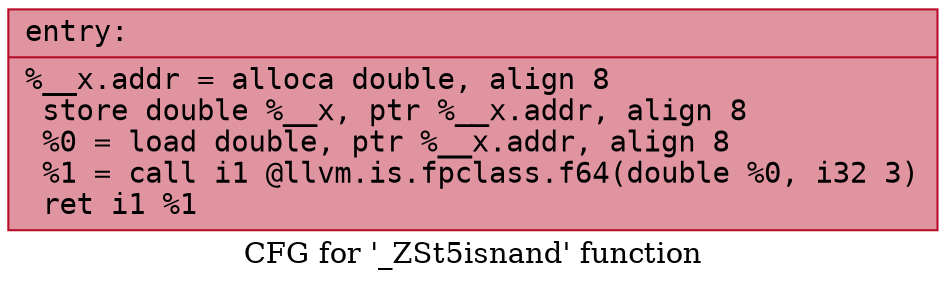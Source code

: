 digraph "CFG for '_ZSt5isnand' function" {
	label="CFG for '_ZSt5isnand' function";

	Node0x55fec326b260 [shape=record,color="#b70d28ff", style=filled, fillcolor="#b70d2870" fontname="Courier",label="{entry:\l|  %__x.addr = alloca double, align 8\l  store double %__x, ptr %__x.addr, align 8\l  %0 = load double, ptr %__x.addr, align 8\l  %1 = call i1 @llvm.is.fpclass.f64(double %0, i32 3)\l  ret i1 %1\l}"];
}
